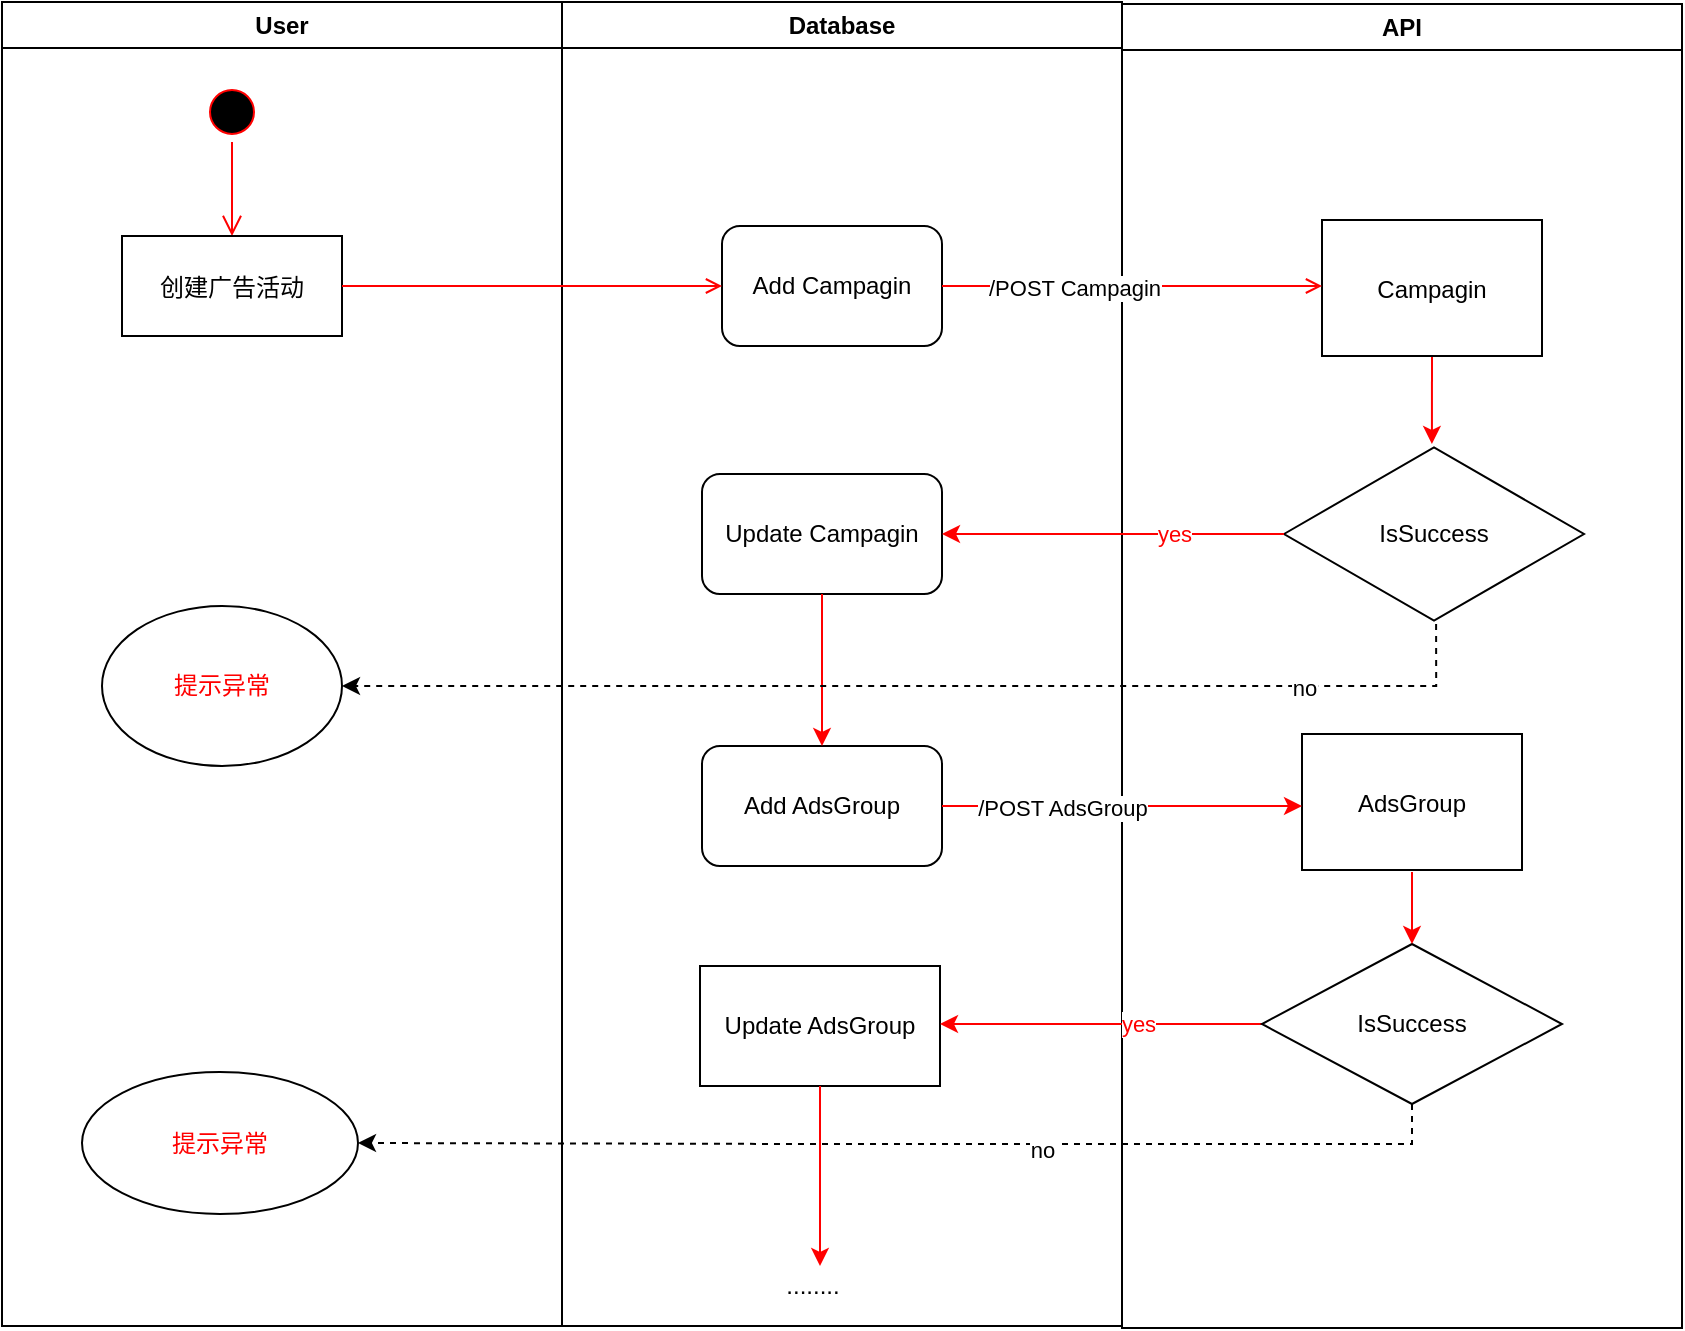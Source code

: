<mxfile version="16.6.4" type="github">
  <diagram name="Page-1" id="e7e014a7-5840-1c2e-5031-d8a46d1fe8dd">
    <mxGraphModel dx="1422" dy="794" grid="1" gridSize="10" guides="1" tooltips="1" connect="1" arrows="1" fold="1" page="1" pageScale="1" pageWidth="1169" pageHeight="826" background="none" math="0" shadow="0">
      <root>
        <mxCell id="0" />
        <mxCell id="1" parent="0" />
        <mxCell id="2" value="User" style="swimlane;whiteSpace=wrap" parent="1" vertex="1">
          <mxGeometry x="160" y="128" width="280" height="662" as="geometry" />
        </mxCell>
        <mxCell id="5" value="" style="ellipse;shape=startState;fillColor=#000000;strokeColor=#ff0000;" parent="2" vertex="1">
          <mxGeometry x="100" y="40" width="30" height="30" as="geometry" />
        </mxCell>
        <mxCell id="6" value="" style="edgeStyle=elbowEdgeStyle;elbow=horizontal;verticalAlign=bottom;endArrow=open;endSize=8;strokeColor=#FF0000;endFill=1;rounded=0" parent="2" source="5" target="7" edge="1">
          <mxGeometry x="100" y="40" as="geometry">
            <mxPoint x="115" y="110" as="targetPoint" />
          </mxGeometry>
        </mxCell>
        <mxCell id="7" value="创建广告活动" style="" parent="2" vertex="1">
          <mxGeometry x="60" y="117" width="110" height="50" as="geometry" />
        </mxCell>
        <mxCell id="4rdkihDqSUUSsWT2atmi-60" value="提示异常" style="ellipse;whiteSpace=wrap;html=1;fontColor=#FF0000;" vertex="1" parent="2">
          <mxGeometry x="50" y="302" width="120" height="80" as="geometry" />
        </mxCell>
        <mxCell id="4rdkihDqSUUSsWT2atmi-80" value="&lt;font color=&quot;#ff0000&quot;&gt;提示异常&lt;/font&gt;" style="ellipse;whiteSpace=wrap;html=1;" vertex="1" parent="2">
          <mxGeometry x="40" y="535" width="138" height="71" as="geometry" />
        </mxCell>
        <mxCell id="3" value="Database" style="swimlane;whiteSpace=wrap" parent="1" vertex="1">
          <mxGeometry x="440" y="128" width="280" height="662" as="geometry" />
        </mxCell>
        <mxCell id="4rdkihDqSUUSsWT2atmi-51" value="Update&amp;nbsp;Campagin" style="rounded=1;whiteSpace=wrap;html=1;" vertex="1" parent="3">
          <mxGeometry x="70" y="236" width="120" height="60" as="geometry" />
        </mxCell>
        <mxCell id="4rdkihDqSUUSsWT2atmi-53" value="Add AdsGroup" style="rounded=1;whiteSpace=wrap;html=1;" vertex="1" parent="3">
          <mxGeometry x="70" y="372" width="120" height="60" as="geometry" />
        </mxCell>
        <mxCell id="4rdkihDqSUUSsWT2atmi-54" value="" style="edgeStyle=orthogonalEdgeStyle;rounded=0;orthogonalLoop=1;jettySize=auto;html=1;strokeColor=#FF0000;" edge="1" parent="3" source="4rdkihDqSUUSsWT2atmi-51" target="4rdkihDqSUUSsWT2atmi-53">
          <mxGeometry relative="1" as="geometry" />
        </mxCell>
        <mxCell id="4rdkihDqSUUSsWT2atmi-55" value="Add Campagin" style="rounded=1;whiteSpace=wrap;html=1;" vertex="1" parent="3">
          <mxGeometry x="80" y="112" width="110" height="60" as="geometry" />
        </mxCell>
        <mxCell id="4rdkihDqSUUSsWT2atmi-74" value="Update AdsGroup" style="whiteSpace=wrap;html=1;" vertex="1" parent="3">
          <mxGeometry x="69" y="482" width="120" height="60" as="geometry" />
        </mxCell>
        <mxCell id="4rdkihDqSUUSsWT2atmi-78" value="........" style="text;html=1;align=center;verticalAlign=middle;resizable=0;points=[];autosize=1;strokeColor=none;fillColor=none;fontColor=#000000;" vertex="1" parent="3">
          <mxGeometry x="105" y="632" width="40" height="20" as="geometry" />
        </mxCell>
        <mxCell id="4" value="API" style="swimlane;whiteSpace=wrap" parent="1" vertex="1">
          <mxGeometry x="720" y="129" width="280" height="662" as="geometry" />
        </mxCell>
        <mxCell id="4rdkihDqSUUSsWT2atmi-47" style="edgeStyle=orthogonalEdgeStyle;rounded=0;orthogonalLoop=1;jettySize=auto;html=1;exitX=0.5;exitY=1;exitDx=0;exitDy=0;entryX=0.493;entryY=0;entryDx=0;entryDy=0;entryPerimeter=0;strokeColor=#FF0000;" edge="1" parent="4" source="T-kAuWDEu7MV9xO8nAeO-53" target="4rdkihDqSUUSsWT2atmi-46">
          <mxGeometry relative="1" as="geometry" />
        </mxCell>
        <mxCell id="T-kAuWDEu7MV9xO8nAeO-53" value="Campagin" style="" parent="4" vertex="1">
          <mxGeometry x="100" y="108" width="110" height="68" as="geometry" />
        </mxCell>
        <mxCell id="4rdkihDqSUUSsWT2atmi-46" value="IsSuccess" style="html=1;whiteSpace=wrap;aspect=fixed;shape=isoRectangle;" vertex="1" parent="4">
          <mxGeometry x="81" y="220" width="150" height="90" as="geometry" />
        </mxCell>
        <mxCell id="4rdkihDqSUUSsWT2atmi-65" value="AdsGroup" style="" vertex="1" parent="4">
          <mxGeometry x="90" y="365" width="110" height="68" as="geometry" />
        </mxCell>
        <mxCell id="T-kAuWDEu7MV9xO8nAeO-60" value="" style="endArrow=open;strokeColor=#FF0000;endFill=1;rounded=0;exitX=1;exitY=0.5;exitDx=0;exitDy=0;" parent="1" edge="1" source="4rdkihDqSUUSsWT2atmi-55">
          <mxGeometry relative="1" as="geometry">
            <mxPoint x="650" y="270" as="sourcePoint" />
            <mxPoint x="820" y="270" as="targetPoint" />
            <Array as="points" />
          </mxGeometry>
        </mxCell>
        <mxCell id="T-kAuWDEu7MV9xO8nAeO-61" value="/POST Campagin" style="edgeLabel;html=1;align=center;verticalAlign=middle;resizable=0;points=[];" parent="T-kAuWDEu7MV9xO8nAeO-60" vertex="1" connectable="0">
          <mxGeometry x="-0.126" relative="1" as="geometry">
            <mxPoint x="-17" y="1" as="offset" />
          </mxGeometry>
        </mxCell>
        <mxCell id="T-kAuWDEu7MV9xO8nAeO-43" value="" style="endArrow=open;strokeColor=#FF0000;endFill=1;rounded=0;exitX=1;exitY=0.5;exitDx=0;exitDy=0;entryX=0;entryY=0.5;entryDx=0;entryDy=0;entryPerimeter=0;" parent="1" edge="1" source="7">
          <mxGeometry relative="1" as="geometry">
            <mxPoint x="250" y="460" as="sourcePoint" />
            <mxPoint x="520" y="270" as="targetPoint" />
            <Array as="points">
              <mxPoint x="410" y="270" />
            </Array>
          </mxGeometry>
        </mxCell>
        <mxCell id="4rdkihDqSUUSsWT2atmi-52" style="edgeStyle=orthogonalEdgeStyle;rounded=0;orthogonalLoop=1;jettySize=auto;html=1;entryX=1;entryY=0.5;entryDx=0;entryDy=0;strokeColor=#FF0000;" edge="1" parent="1" source="4rdkihDqSUUSsWT2atmi-46" target="4rdkihDqSUUSsWT2atmi-51">
          <mxGeometry relative="1" as="geometry" />
        </mxCell>
        <mxCell id="4rdkihDqSUUSsWT2atmi-56" value="yes" style="edgeLabel;html=1;align=center;verticalAlign=middle;resizable=0;points=[];fontColor=#FF0000;" vertex="1" connectable="0" parent="4rdkihDqSUUSsWT2atmi-52">
          <mxGeometry x="-0.353" relative="1" as="geometry">
            <mxPoint as="offset" />
          </mxGeometry>
        </mxCell>
        <mxCell id="4rdkihDqSUUSsWT2atmi-63" style="edgeStyle=orthogonalEdgeStyle;orthogonalLoop=1;jettySize=auto;html=1;entryX=1;entryY=0.5;entryDx=0;entryDy=0;fontColor=#000000;exitX=0.507;exitY=1;exitDx=0;exitDy=0;exitPerimeter=0;rounded=0;dashed=1;" edge="1" parent="1" source="4rdkihDqSUUSsWT2atmi-46" target="4rdkihDqSUUSsWT2atmi-60">
          <mxGeometry relative="1" as="geometry">
            <mxPoint x="860" y="459" as="sourcePoint" />
          </mxGeometry>
        </mxCell>
        <mxCell id="4rdkihDqSUUSsWT2atmi-64" value="no" style="edgeLabel;html=1;align=center;verticalAlign=middle;resizable=0;points=[];fontColor=#000000;" vertex="1" connectable="0" parent="4rdkihDqSUUSsWT2atmi-63">
          <mxGeometry x="-0.664" y="1" relative="1" as="geometry">
            <mxPoint as="offset" />
          </mxGeometry>
        </mxCell>
        <mxCell id="4rdkihDqSUUSsWT2atmi-67" style="edgeStyle=orthogonalEdgeStyle;rounded=0;orthogonalLoop=1;jettySize=auto;html=1;fontColor=#000000;strokeColor=#FF0000;" edge="1" parent="1" source="4rdkihDqSUUSsWT2atmi-53">
          <mxGeometry relative="1" as="geometry">
            <mxPoint x="810" y="530" as="targetPoint" />
          </mxGeometry>
        </mxCell>
        <mxCell id="4rdkihDqSUUSsWT2atmi-68" value="/POST AdsGroup" style="edgeLabel;html=1;align=center;verticalAlign=middle;resizable=0;points=[];fontColor=#000000;" vertex="1" connectable="0" parent="4rdkihDqSUUSsWT2atmi-67">
          <mxGeometry x="-0.337" y="-1" relative="1" as="geometry">
            <mxPoint as="offset" />
          </mxGeometry>
        </mxCell>
        <mxCell id="4rdkihDqSUUSsWT2atmi-76" style="edgeStyle=orthogonalEdgeStyle;rounded=0;orthogonalLoop=1;jettySize=auto;html=1;exitX=0;exitY=0.5;exitDx=0;exitDy=0;entryX=1;entryY=0.483;entryDx=0;entryDy=0;entryPerimeter=0;fontColor=#000000;strokeColor=#FF0000;" edge="1" parent="1" source="4rdkihDqSUUSsWT2atmi-71" target="4rdkihDqSUUSsWT2atmi-74">
          <mxGeometry relative="1" as="geometry" />
        </mxCell>
        <mxCell id="4rdkihDqSUUSsWT2atmi-79" value="yes" style="edgeLabel;html=1;align=center;verticalAlign=middle;resizable=0;points=[];fontColor=#FF0000;" vertex="1" connectable="0" parent="4rdkihDqSUUSsWT2atmi-76">
          <mxGeometry x="-0.23" relative="1" as="geometry">
            <mxPoint as="offset" />
          </mxGeometry>
        </mxCell>
        <mxCell id="4rdkihDqSUUSsWT2atmi-81" value="" style="edgeStyle=orthogonalEdgeStyle;rounded=0;orthogonalLoop=1;jettySize=auto;html=1;fontColor=#FF0000;strokeColor=#000000;exitX=0.5;exitY=1;exitDx=0;exitDy=0;dashed=1;" edge="1" parent="1" source="4rdkihDqSUUSsWT2atmi-71" target="4rdkihDqSUUSsWT2atmi-80">
          <mxGeometry relative="1" as="geometry" />
        </mxCell>
        <mxCell id="4rdkihDqSUUSsWT2atmi-83" value="no" style="edgeLabel;html=1;align=center;verticalAlign=middle;resizable=0;points=[];fontColor=#000000;" vertex="1" connectable="0" parent="4rdkihDqSUUSsWT2atmi-81">
          <mxGeometry x="-0.252" y="3" relative="1" as="geometry">
            <mxPoint as="offset" />
          </mxGeometry>
        </mxCell>
        <mxCell id="4rdkihDqSUUSsWT2atmi-71" value="IsSuccess" style="rhombus;whiteSpace=wrap;html=1;" vertex="1" parent="1">
          <mxGeometry x="790" y="599" width="150" height="80" as="geometry" />
        </mxCell>
        <mxCell id="4rdkihDqSUUSsWT2atmi-72" value="" style="edgeStyle=orthogonalEdgeStyle;rounded=0;orthogonalLoop=1;jettySize=auto;html=1;fontColor=#000000;strokeColor=#FF0000;exitX=0.5;exitY=1.015;exitDx=0;exitDy=0;exitPerimeter=0;" edge="1" parent="1" source="4rdkihDqSUUSsWT2atmi-65" target="4rdkihDqSUUSsWT2atmi-71">
          <mxGeometry relative="1" as="geometry" />
        </mxCell>
        <mxCell id="4rdkihDqSUUSsWT2atmi-77" style="edgeStyle=orthogonalEdgeStyle;rounded=0;orthogonalLoop=1;jettySize=auto;html=1;fontColor=#000000;strokeColor=#FF0000;" edge="1" parent="1">
          <mxGeometry relative="1" as="geometry">
            <mxPoint x="569" y="760" as="targetPoint" />
            <mxPoint x="569" y="670" as="sourcePoint" />
          </mxGeometry>
        </mxCell>
      </root>
    </mxGraphModel>
  </diagram>
</mxfile>
